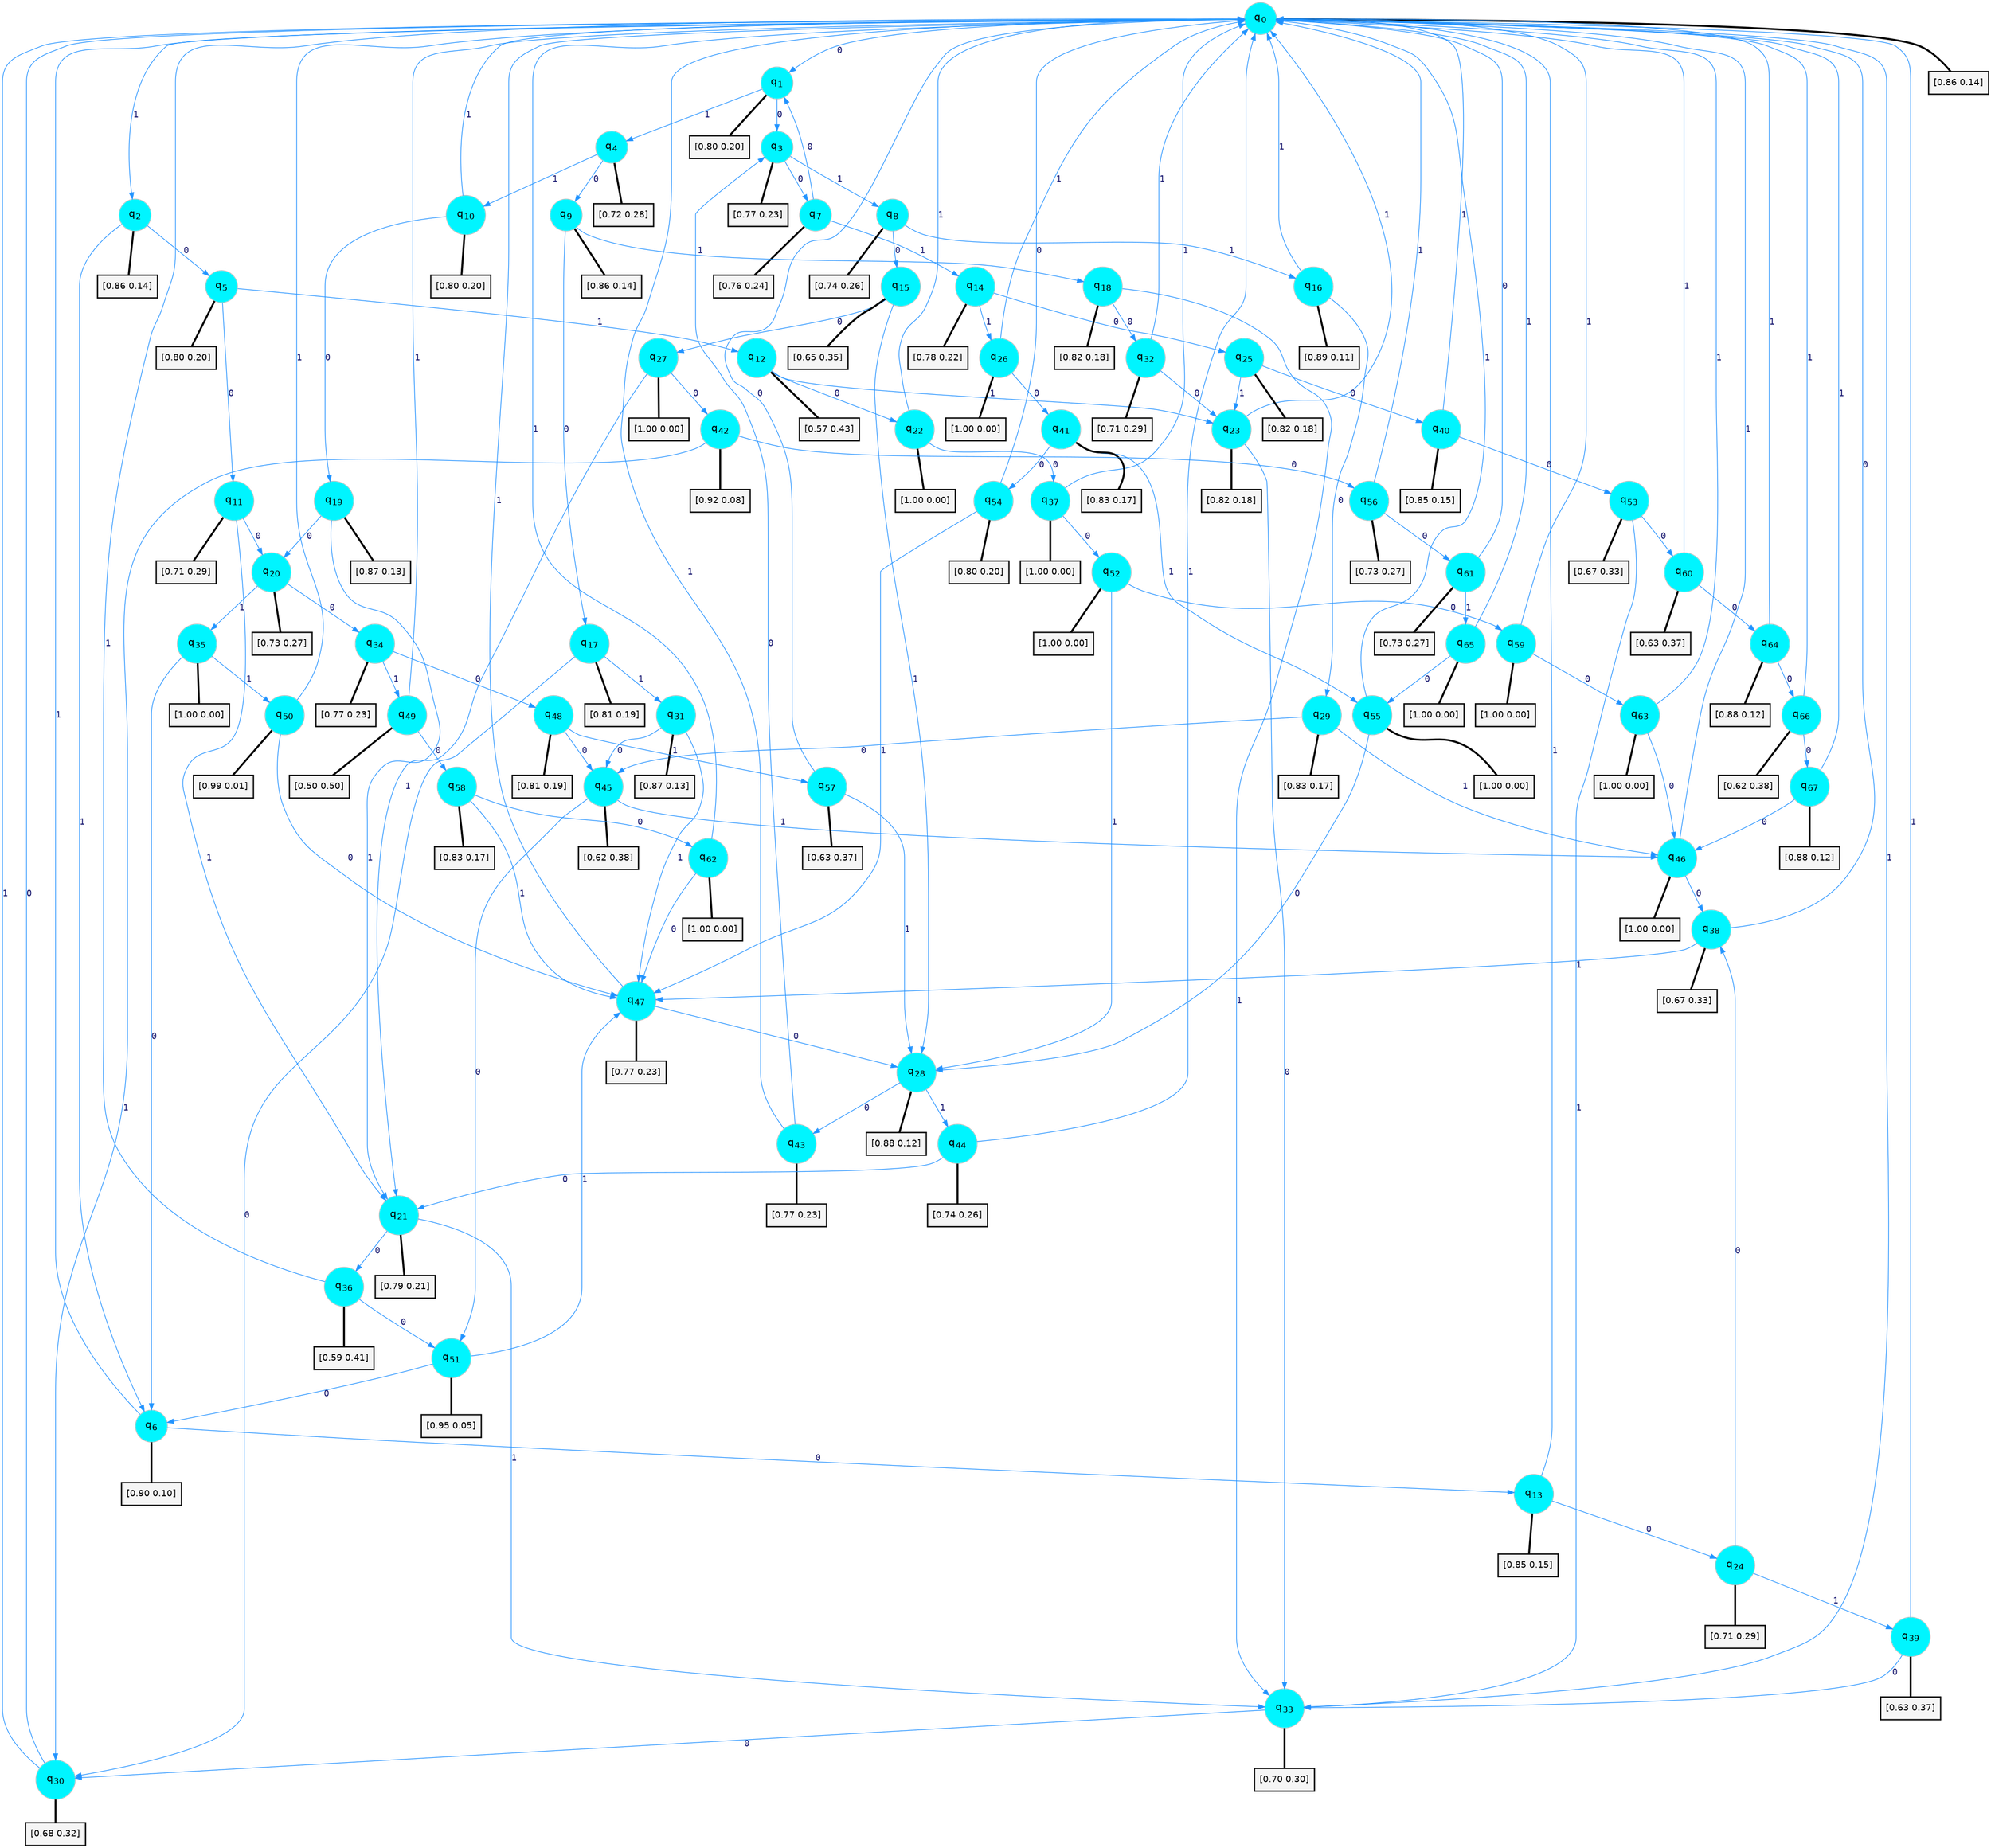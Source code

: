 digraph G {
graph [
bgcolor=transparent, dpi=300, rankdir=TD, size="40,25"];
node [
color=gray, fillcolor=turquoise1, fontcolor=black, fontname=Helvetica, fontsize=16, fontweight=bold, shape=circle, style=filled];
edge [
arrowsize=1, color=dodgerblue1, fontcolor=midnightblue, fontname=courier, fontweight=bold, penwidth=1, style=solid, weight=20];
0[label=<q<SUB>0</SUB>>];
1[label=<q<SUB>1</SUB>>];
2[label=<q<SUB>2</SUB>>];
3[label=<q<SUB>3</SUB>>];
4[label=<q<SUB>4</SUB>>];
5[label=<q<SUB>5</SUB>>];
6[label=<q<SUB>6</SUB>>];
7[label=<q<SUB>7</SUB>>];
8[label=<q<SUB>8</SUB>>];
9[label=<q<SUB>9</SUB>>];
10[label=<q<SUB>10</SUB>>];
11[label=<q<SUB>11</SUB>>];
12[label=<q<SUB>12</SUB>>];
13[label=<q<SUB>13</SUB>>];
14[label=<q<SUB>14</SUB>>];
15[label=<q<SUB>15</SUB>>];
16[label=<q<SUB>16</SUB>>];
17[label=<q<SUB>17</SUB>>];
18[label=<q<SUB>18</SUB>>];
19[label=<q<SUB>19</SUB>>];
20[label=<q<SUB>20</SUB>>];
21[label=<q<SUB>21</SUB>>];
22[label=<q<SUB>22</SUB>>];
23[label=<q<SUB>23</SUB>>];
24[label=<q<SUB>24</SUB>>];
25[label=<q<SUB>25</SUB>>];
26[label=<q<SUB>26</SUB>>];
27[label=<q<SUB>27</SUB>>];
28[label=<q<SUB>28</SUB>>];
29[label=<q<SUB>29</SUB>>];
30[label=<q<SUB>30</SUB>>];
31[label=<q<SUB>31</SUB>>];
32[label=<q<SUB>32</SUB>>];
33[label=<q<SUB>33</SUB>>];
34[label=<q<SUB>34</SUB>>];
35[label=<q<SUB>35</SUB>>];
36[label=<q<SUB>36</SUB>>];
37[label=<q<SUB>37</SUB>>];
38[label=<q<SUB>38</SUB>>];
39[label=<q<SUB>39</SUB>>];
40[label=<q<SUB>40</SUB>>];
41[label=<q<SUB>41</SUB>>];
42[label=<q<SUB>42</SUB>>];
43[label=<q<SUB>43</SUB>>];
44[label=<q<SUB>44</SUB>>];
45[label=<q<SUB>45</SUB>>];
46[label=<q<SUB>46</SUB>>];
47[label=<q<SUB>47</SUB>>];
48[label=<q<SUB>48</SUB>>];
49[label=<q<SUB>49</SUB>>];
50[label=<q<SUB>50</SUB>>];
51[label=<q<SUB>51</SUB>>];
52[label=<q<SUB>52</SUB>>];
53[label=<q<SUB>53</SUB>>];
54[label=<q<SUB>54</SUB>>];
55[label=<q<SUB>55</SUB>>];
56[label=<q<SUB>56</SUB>>];
57[label=<q<SUB>57</SUB>>];
58[label=<q<SUB>58</SUB>>];
59[label=<q<SUB>59</SUB>>];
60[label=<q<SUB>60</SUB>>];
61[label=<q<SUB>61</SUB>>];
62[label=<q<SUB>62</SUB>>];
63[label=<q<SUB>63</SUB>>];
64[label=<q<SUB>64</SUB>>];
65[label=<q<SUB>65</SUB>>];
66[label=<q<SUB>66</SUB>>];
67[label=<q<SUB>67</SUB>>];
68[label="[0.86 0.14]", shape=box,fontcolor=black, fontname=Helvetica, fontsize=14, penwidth=2, fillcolor=whitesmoke,color=black];
69[label="[0.80 0.20]", shape=box,fontcolor=black, fontname=Helvetica, fontsize=14, penwidth=2, fillcolor=whitesmoke,color=black];
70[label="[0.86 0.14]", shape=box,fontcolor=black, fontname=Helvetica, fontsize=14, penwidth=2, fillcolor=whitesmoke,color=black];
71[label="[0.77 0.23]", shape=box,fontcolor=black, fontname=Helvetica, fontsize=14, penwidth=2, fillcolor=whitesmoke,color=black];
72[label="[0.72 0.28]", shape=box,fontcolor=black, fontname=Helvetica, fontsize=14, penwidth=2, fillcolor=whitesmoke,color=black];
73[label="[0.80 0.20]", shape=box,fontcolor=black, fontname=Helvetica, fontsize=14, penwidth=2, fillcolor=whitesmoke,color=black];
74[label="[0.90 0.10]", shape=box,fontcolor=black, fontname=Helvetica, fontsize=14, penwidth=2, fillcolor=whitesmoke,color=black];
75[label="[0.76 0.24]", shape=box,fontcolor=black, fontname=Helvetica, fontsize=14, penwidth=2, fillcolor=whitesmoke,color=black];
76[label="[0.74 0.26]", shape=box,fontcolor=black, fontname=Helvetica, fontsize=14, penwidth=2, fillcolor=whitesmoke,color=black];
77[label="[0.86 0.14]", shape=box,fontcolor=black, fontname=Helvetica, fontsize=14, penwidth=2, fillcolor=whitesmoke,color=black];
78[label="[0.80 0.20]", shape=box,fontcolor=black, fontname=Helvetica, fontsize=14, penwidth=2, fillcolor=whitesmoke,color=black];
79[label="[0.71 0.29]", shape=box,fontcolor=black, fontname=Helvetica, fontsize=14, penwidth=2, fillcolor=whitesmoke,color=black];
80[label="[0.57 0.43]", shape=box,fontcolor=black, fontname=Helvetica, fontsize=14, penwidth=2, fillcolor=whitesmoke,color=black];
81[label="[0.85 0.15]", shape=box,fontcolor=black, fontname=Helvetica, fontsize=14, penwidth=2, fillcolor=whitesmoke,color=black];
82[label="[0.78 0.22]", shape=box,fontcolor=black, fontname=Helvetica, fontsize=14, penwidth=2, fillcolor=whitesmoke,color=black];
83[label="[0.65 0.35]", shape=box,fontcolor=black, fontname=Helvetica, fontsize=14, penwidth=2, fillcolor=whitesmoke,color=black];
84[label="[0.89 0.11]", shape=box,fontcolor=black, fontname=Helvetica, fontsize=14, penwidth=2, fillcolor=whitesmoke,color=black];
85[label="[0.81 0.19]", shape=box,fontcolor=black, fontname=Helvetica, fontsize=14, penwidth=2, fillcolor=whitesmoke,color=black];
86[label="[0.82 0.18]", shape=box,fontcolor=black, fontname=Helvetica, fontsize=14, penwidth=2, fillcolor=whitesmoke,color=black];
87[label="[0.87 0.13]", shape=box,fontcolor=black, fontname=Helvetica, fontsize=14, penwidth=2, fillcolor=whitesmoke,color=black];
88[label="[0.73 0.27]", shape=box,fontcolor=black, fontname=Helvetica, fontsize=14, penwidth=2, fillcolor=whitesmoke,color=black];
89[label="[0.79 0.21]", shape=box,fontcolor=black, fontname=Helvetica, fontsize=14, penwidth=2, fillcolor=whitesmoke,color=black];
90[label="[1.00 0.00]", shape=box,fontcolor=black, fontname=Helvetica, fontsize=14, penwidth=2, fillcolor=whitesmoke,color=black];
91[label="[0.82 0.18]", shape=box,fontcolor=black, fontname=Helvetica, fontsize=14, penwidth=2, fillcolor=whitesmoke,color=black];
92[label="[0.71 0.29]", shape=box,fontcolor=black, fontname=Helvetica, fontsize=14, penwidth=2, fillcolor=whitesmoke,color=black];
93[label="[0.82 0.18]", shape=box,fontcolor=black, fontname=Helvetica, fontsize=14, penwidth=2, fillcolor=whitesmoke,color=black];
94[label="[1.00 0.00]", shape=box,fontcolor=black, fontname=Helvetica, fontsize=14, penwidth=2, fillcolor=whitesmoke,color=black];
95[label="[1.00 0.00]", shape=box,fontcolor=black, fontname=Helvetica, fontsize=14, penwidth=2, fillcolor=whitesmoke,color=black];
96[label="[0.88 0.12]", shape=box,fontcolor=black, fontname=Helvetica, fontsize=14, penwidth=2, fillcolor=whitesmoke,color=black];
97[label="[0.83 0.17]", shape=box,fontcolor=black, fontname=Helvetica, fontsize=14, penwidth=2, fillcolor=whitesmoke,color=black];
98[label="[0.68 0.32]", shape=box,fontcolor=black, fontname=Helvetica, fontsize=14, penwidth=2, fillcolor=whitesmoke,color=black];
99[label="[0.87 0.13]", shape=box,fontcolor=black, fontname=Helvetica, fontsize=14, penwidth=2, fillcolor=whitesmoke,color=black];
100[label="[0.71 0.29]", shape=box,fontcolor=black, fontname=Helvetica, fontsize=14, penwidth=2, fillcolor=whitesmoke,color=black];
101[label="[0.70 0.30]", shape=box,fontcolor=black, fontname=Helvetica, fontsize=14, penwidth=2, fillcolor=whitesmoke,color=black];
102[label="[0.77 0.23]", shape=box,fontcolor=black, fontname=Helvetica, fontsize=14, penwidth=2, fillcolor=whitesmoke,color=black];
103[label="[1.00 0.00]", shape=box,fontcolor=black, fontname=Helvetica, fontsize=14, penwidth=2, fillcolor=whitesmoke,color=black];
104[label="[0.59 0.41]", shape=box,fontcolor=black, fontname=Helvetica, fontsize=14, penwidth=2, fillcolor=whitesmoke,color=black];
105[label="[1.00 0.00]", shape=box,fontcolor=black, fontname=Helvetica, fontsize=14, penwidth=2, fillcolor=whitesmoke,color=black];
106[label="[0.67 0.33]", shape=box,fontcolor=black, fontname=Helvetica, fontsize=14, penwidth=2, fillcolor=whitesmoke,color=black];
107[label="[0.63 0.37]", shape=box,fontcolor=black, fontname=Helvetica, fontsize=14, penwidth=2, fillcolor=whitesmoke,color=black];
108[label="[0.85 0.15]", shape=box,fontcolor=black, fontname=Helvetica, fontsize=14, penwidth=2, fillcolor=whitesmoke,color=black];
109[label="[0.83 0.17]", shape=box,fontcolor=black, fontname=Helvetica, fontsize=14, penwidth=2, fillcolor=whitesmoke,color=black];
110[label="[0.92 0.08]", shape=box,fontcolor=black, fontname=Helvetica, fontsize=14, penwidth=2, fillcolor=whitesmoke,color=black];
111[label="[0.77 0.23]", shape=box,fontcolor=black, fontname=Helvetica, fontsize=14, penwidth=2, fillcolor=whitesmoke,color=black];
112[label="[0.74 0.26]", shape=box,fontcolor=black, fontname=Helvetica, fontsize=14, penwidth=2, fillcolor=whitesmoke,color=black];
113[label="[0.62 0.38]", shape=box,fontcolor=black, fontname=Helvetica, fontsize=14, penwidth=2, fillcolor=whitesmoke,color=black];
114[label="[1.00 0.00]", shape=box,fontcolor=black, fontname=Helvetica, fontsize=14, penwidth=2, fillcolor=whitesmoke,color=black];
115[label="[0.77 0.23]", shape=box,fontcolor=black, fontname=Helvetica, fontsize=14, penwidth=2, fillcolor=whitesmoke,color=black];
116[label="[0.81 0.19]", shape=box,fontcolor=black, fontname=Helvetica, fontsize=14, penwidth=2, fillcolor=whitesmoke,color=black];
117[label="[0.50 0.50]", shape=box,fontcolor=black, fontname=Helvetica, fontsize=14, penwidth=2, fillcolor=whitesmoke,color=black];
118[label="[0.99 0.01]", shape=box,fontcolor=black, fontname=Helvetica, fontsize=14, penwidth=2, fillcolor=whitesmoke,color=black];
119[label="[0.95 0.05]", shape=box,fontcolor=black, fontname=Helvetica, fontsize=14, penwidth=2, fillcolor=whitesmoke,color=black];
120[label="[1.00 0.00]", shape=box,fontcolor=black, fontname=Helvetica, fontsize=14, penwidth=2, fillcolor=whitesmoke,color=black];
121[label="[0.67 0.33]", shape=box,fontcolor=black, fontname=Helvetica, fontsize=14, penwidth=2, fillcolor=whitesmoke,color=black];
122[label="[0.80 0.20]", shape=box,fontcolor=black, fontname=Helvetica, fontsize=14, penwidth=2, fillcolor=whitesmoke,color=black];
123[label="[1.00 0.00]", shape=box,fontcolor=black, fontname=Helvetica, fontsize=14, penwidth=2, fillcolor=whitesmoke,color=black];
124[label="[0.73 0.27]", shape=box,fontcolor=black, fontname=Helvetica, fontsize=14, penwidth=2, fillcolor=whitesmoke,color=black];
125[label="[0.63 0.37]", shape=box,fontcolor=black, fontname=Helvetica, fontsize=14, penwidth=2, fillcolor=whitesmoke,color=black];
126[label="[0.83 0.17]", shape=box,fontcolor=black, fontname=Helvetica, fontsize=14, penwidth=2, fillcolor=whitesmoke,color=black];
127[label="[1.00 0.00]", shape=box,fontcolor=black, fontname=Helvetica, fontsize=14, penwidth=2, fillcolor=whitesmoke,color=black];
128[label="[0.63 0.37]", shape=box,fontcolor=black, fontname=Helvetica, fontsize=14, penwidth=2, fillcolor=whitesmoke,color=black];
129[label="[0.73 0.27]", shape=box,fontcolor=black, fontname=Helvetica, fontsize=14, penwidth=2, fillcolor=whitesmoke,color=black];
130[label="[1.00 0.00]", shape=box,fontcolor=black, fontname=Helvetica, fontsize=14, penwidth=2, fillcolor=whitesmoke,color=black];
131[label="[1.00 0.00]", shape=box,fontcolor=black, fontname=Helvetica, fontsize=14, penwidth=2, fillcolor=whitesmoke,color=black];
132[label="[0.88 0.12]", shape=box,fontcolor=black, fontname=Helvetica, fontsize=14, penwidth=2, fillcolor=whitesmoke,color=black];
133[label="[1.00 0.00]", shape=box,fontcolor=black, fontname=Helvetica, fontsize=14, penwidth=2, fillcolor=whitesmoke,color=black];
134[label="[0.62 0.38]", shape=box,fontcolor=black, fontname=Helvetica, fontsize=14, penwidth=2, fillcolor=whitesmoke,color=black];
135[label="[0.88 0.12]", shape=box,fontcolor=black, fontname=Helvetica, fontsize=14, penwidth=2, fillcolor=whitesmoke,color=black];
0->1 [label=0];
0->2 [label=1];
0->68 [arrowhead=none, penwidth=3,color=black];
1->3 [label=0];
1->4 [label=1];
1->69 [arrowhead=none, penwidth=3,color=black];
2->5 [label=0];
2->6 [label=1];
2->70 [arrowhead=none, penwidth=3,color=black];
3->7 [label=0];
3->8 [label=1];
3->71 [arrowhead=none, penwidth=3,color=black];
4->9 [label=0];
4->10 [label=1];
4->72 [arrowhead=none, penwidth=3,color=black];
5->11 [label=0];
5->12 [label=1];
5->73 [arrowhead=none, penwidth=3,color=black];
6->13 [label=0];
6->0 [label=1];
6->74 [arrowhead=none, penwidth=3,color=black];
7->1 [label=0];
7->14 [label=1];
7->75 [arrowhead=none, penwidth=3,color=black];
8->15 [label=0];
8->16 [label=1];
8->76 [arrowhead=none, penwidth=3,color=black];
9->17 [label=0];
9->18 [label=1];
9->77 [arrowhead=none, penwidth=3,color=black];
10->19 [label=0];
10->0 [label=1];
10->78 [arrowhead=none, penwidth=3,color=black];
11->20 [label=0];
11->21 [label=1];
11->79 [arrowhead=none, penwidth=3,color=black];
12->22 [label=0];
12->23 [label=1];
12->80 [arrowhead=none, penwidth=3,color=black];
13->24 [label=0];
13->0 [label=1];
13->81 [arrowhead=none, penwidth=3,color=black];
14->25 [label=0];
14->26 [label=1];
14->82 [arrowhead=none, penwidth=3,color=black];
15->27 [label=0];
15->28 [label=1];
15->83 [arrowhead=none, penwidth=3,color=black];
16->29 [label=0];
16->0 [label=1];
16->84 [arrowhead=none, penwidth=3,color=black];
17->30 [label=0];
17->31 [label=1];
17->85 [arrowhead=none, penwidth=3,color=black];
18->32 [label=0];
18->33 [label=1];
18->86 [arrowhead=none, penwidth=3,color=black];
19->20 [label=0];
19->21 [label=1];
19->87 [arrowhead=none, penwidth=3,color=black];
20->34 [label=0];
20->35 [label=1];
20->88 [arrowhead=none, penwidth=3,color=black];
21->36 [label=0];
21->33 [label=1];
21->89 [arrowhead=none, penwidth=3,color=black];
22->37 [label=0];
22->0 [label=1];
22->90 [arrowhead=none, penwidth=3,color=black];
23->33 [label=0];
23->0 [label=1];
23->91 [arrowhead=none, penwidth=3,color=black];
24->38 [label=0];
24->39 [label=1];
24->92 [arrowhead=none, penwidth=3,color=black];
25->40 [label=0];
25->23 [label=1];
25->93 [arrowhead=none, penwidth=3,color=black];
26->41 [label=0];
26->0 [label=1];
26->94 [arrowhead=none, penwidth=3,color=black];
27->42 [label=0];
27->21 [label=1];
27->95 [arrowhead=none, penwidth=3,color=black];
28->43 [label=0];
28->44 [label=1];
28->96 [arrowhead=none, penwidth=3,color=black];
29->45 [label=0];
29->46 [label=1];
29->97 [arrowhead=none, penwidth=3,color=black];
30->0 [label=0];
30->0 [label=1];
30->98 [arrowhead=none, penwidth=3,color=black];
31->45 [label=0];
31->47 [label=1];
31->99 [arrowhead=none, penwidth=3,color=black];
32->23 [label=0];
32->0 [label=1];
32->100 [arrowhead=none, penwidth=3,color=black];
33->30 [label=0];
33->0 [label=1];
33->101 [arrowhead=none, penwidth=3,color=black];
34->48 [label=0];
34->49 [label=1];
34->102 [arrowhead=none, penwidth=3,color=black];
35->6 [label=0];
35->50 [label=1];
35->103 [arrowhead=none, penwidth=3,color=black];
36->51 [label=0];
36->0 [label=1];
36->104 [arrowhead=none, penwidth=3,color=black];
37->52 [label=0];
37->0 [label=1];
37->105 [arrowhead=none, penwidth=3,color=black];
38->0 [label=0];
38->47 [label=1];
38->106 [arrowhead=none, penwidth=3,color=black];
39->33 [label=0];
39->0 [label=1];
39->107 [arrowhead=none, penwidth=3,color=black];
40->53 [label=0];
40->0 [label=1];
40->108 [arrowhead=none, penwidth=3,color=black];
41->54 [label=0];
41->55 [label=1];
41->109 [arrowhead=none, penwidth=3,color=black];
42->56 [label=0];
42->30 [label=1];
42->110 [arrowhead=none, penwidth=3,color=black];
43->3 [label=0];
43->0 [label=1];
43->111 [arrowhead=none, penwidth=3,color=black];
44->21 [label=0];
44->0 [label=1];
44->112 [arrowhead=none, penwidth=3,color=black];
45->51 [label=0];
45->46 [label=1];
45->113 [arrowhead=none, penwidth=3,color=black];
46->38 [label=0];
46->0 [label=1];
46->114 [arrowhead=none, penwidth=3,color=black];
47->28 [label=0];
47->0 [label=1];
47->115 [arrowhead=none, penwidth=3,color=black];
48->45 [label=0];
48->57 [label=1];
48->116 [arrowhead=none, penwidth=3,color=black];
49->58 [label=0];
49->0 [label=1];
49->117 [arrowhead=none, penwidth=3,color=black];
50->47 [label=0];
50->0 [label=1];
50->118 [arrowhead=none, penwidth=3,color=black];
51->6 [label=0];
51->47 [label=1];
51->119 [arrowhead=none, penwidth=3,color=black];
52->59 [label=0];
52->28 [label=1];
52->120 [arrowhead=none, penwidth=3,color=black];
53->60 [label=0];
53->33 [label=1];
53->121 [arrowhead=none, penwidth=3,color=black];
54->0 [label=0];
54->47 [label=1];
54->122 [arrowhead=none, penwidth=3,color=black];
55->28 [label=0];
55->0 [label=1];
55->123 [arrowhead=none, penwidth=3,color=black];
56->61 [label=0];
56->0 [label=1];
56->124 [arrowhead=none, penwidth=3,color=black];
57->0 [label=0];
57->28 [label=1];
57->125 [arrowhead=none, penwidth=3,color=black];
58->62 [label=0];
58->47 [label=1];
58->126 [arrowhead=none, penwidth=3,color=black];
59->63 [label=0];
59->0 [label=1];
59->127 [arrowhead=none, penwidth=3,color=black];
60->64 [label=0];
60->0 [label=1];
60->128 [arrowhead=none, penwidth=3,color=black];
61->0 [label=0];
61->65 [label=1];
61->129 [arrowhead=none, penwidth=3,color=black];
62->47 [label=0];
62->0 [label=1];
62->130 [arrowhead=none, penwidth=3,color=black];
63->46 [label=0];
63->0 [label=1];
63->131 [arrowhead=none, penwidth=3,color=black];
64->66 [label=0];
64->0 [label=1];
64->132 [arrowhead=none, penwidth=3,color=black];
65->55 [label=0];
65->0 [label=1];
65->133 [arrowhead=none, penwidth=3,color=black];
66->67 [label=0];
66->0 [label=1];
66->134 [arrowhead=none, penwidth=3,color=black];
67->46 [label=0];
67->0 [label=1];
67->135 [arrowhead=none, penwidth=3,color=black];
}
